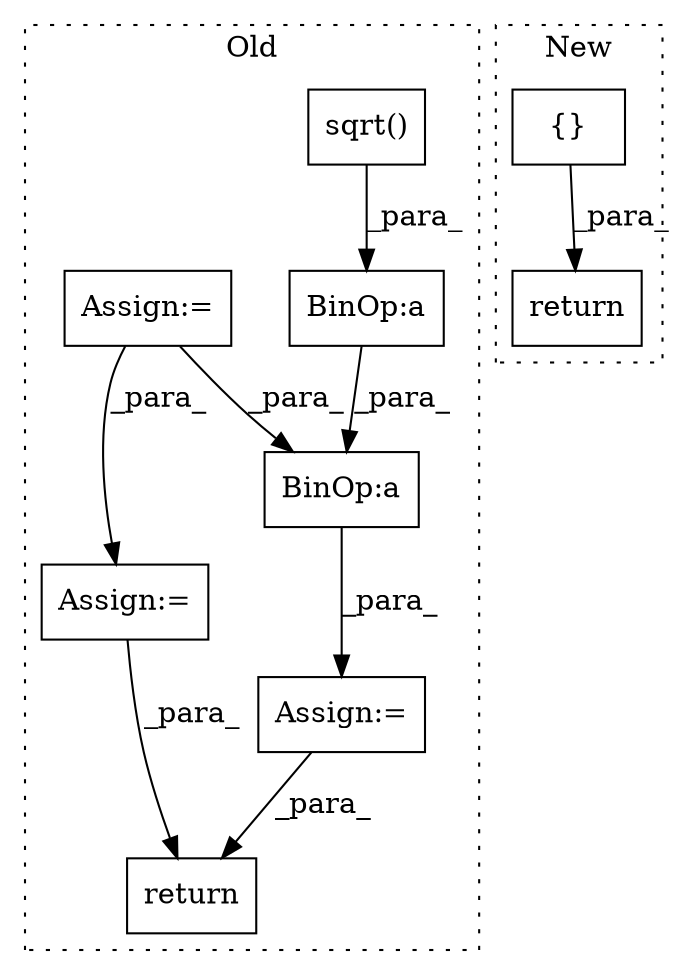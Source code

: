digraph G {
subgraph cluster0 {
1 [label="sqrt()" a="75" s="5028,5040" l="8,1" shape="box"];
3 [label="Assign:=" a="68" s="5011" l="3" shape="box"];
4 [label="BinOp:a" a="82" s="5025" l="3" shape="box"];
5 [label="BinOp:a" a="82" s="5041" l="1" shape="box"];
6 [label="Assign:=" a="68" s="4621" l="3" shape="box"];
7 [label="Assign:=" a="68" s="5123" l="3" shape="box"];
8 [label="return" a="93" s="5169" l="7" shape="box"];
label = "Old";
style="dotted";
}
subgraph cluster1 {
2 [label="{}" a="59" s="5009,5009" l="2,1" shape="box"];
9 [label="return" a="93" s="5173" l="7" shape="box"];
label = "New";
style="dotted";
}
1 -> 5 [label="_para_"];
2 -> 9 [label="_para_"];
3 -> 8 [label="_para_"];
4 -> 3 [label="_para_"];
5 -> 4 [label="_para_"];
6 -> 4 [label="_para_"];
6 -> 7 [label="_para_"];
7 -> 8 [label="_para_"];
}